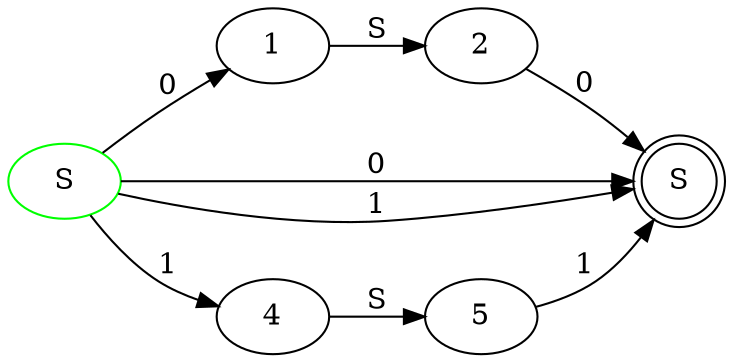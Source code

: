 digraph g {
rankdir = LR
0; 1; 2; 3; 4; 5;
0[label="S", color="green"]
3[label="S", shape="doublecircle"]

0 -> 1[label="0"]
1 -> 2[label="S"]
2 -> 3[label="0"]
0 -> 4[label="1"]
4 -> 5[label="S"]
5 -> 3[label="1"]
0 -> 3[label="0"]
0 -> 3[label="1"]
}